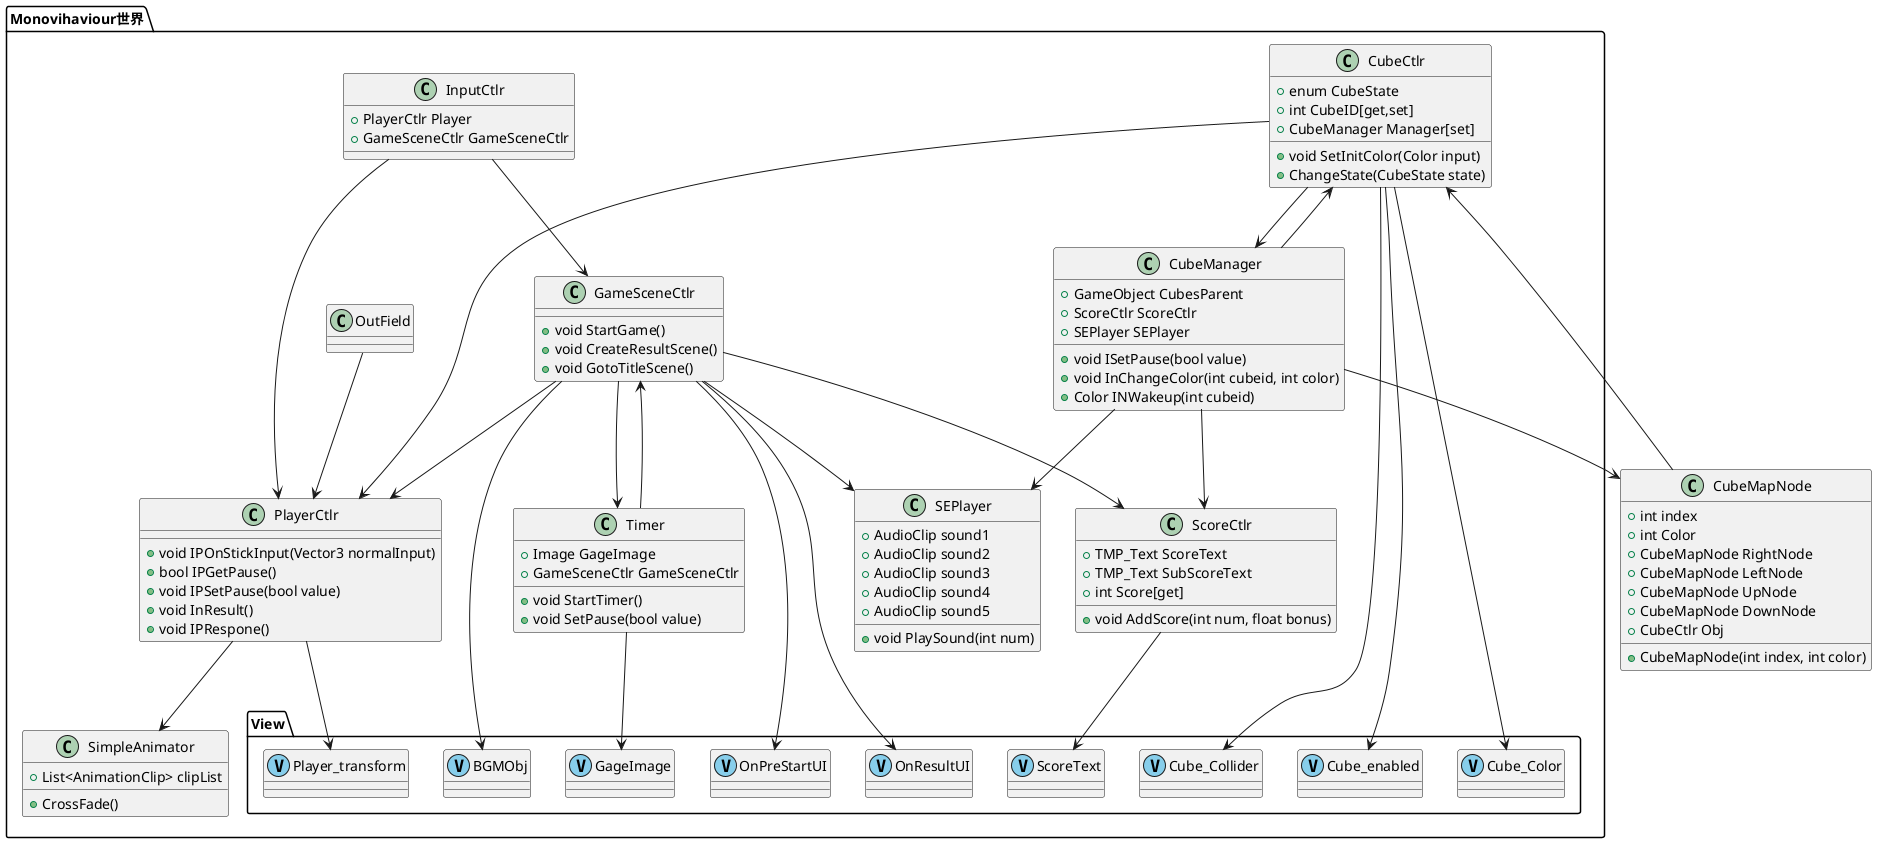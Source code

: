 @startuml u1w-design

package Monovihaviour世界
{
class CubeCtlr
{
    +enum CubeState
    +void SetInitColor(Color input)
    +ChangeState(CubeState state)
    +int CubeID[get,set]
    +CubeManager Manager[set]
}

class CubeManager
{
    +void ISetPause(bool value)
    +void InChangeColor(int cubeid, int color)
    +Color INWakeup(int cubeid)
    +GameObject CubesParent
    +ScoreCtlr ScoreCtlr
    +SEPlayer SEPlayer
}

class GameSceneCtlr
{
    +void StartGame()
    +void CreateResultScene()
    +void GotoTitleScene()
}

class InputCtlr
{
    +PlayerCtlr Player
    +GameSceneCtlr GameSceneCtlr
}

class OutField

class PlayerCtlr
{
    +void IPOnStickInput(Vector3 normalInput)
    +bool IPGetPause()
    +void IPSetPause(bool value)
    +void InResult()
    +void IPRespone()
}

class ScoreCtlr
{
    +void AddScore(int num, float bonus)
    +TMP_Text ScoreText
    +TMP_Text SubScoreText
    +int Score[get]
}

class SEPlayer
{
    +void PlaySound(int num)
    +AudioClip sound1
    +AudioClip sound2
    +AudioClip sound3
    +AudioClip sound4
    +AudioClip sound5
}

class SimpleAnimator
{
    +CrossFade()
    +List<AnimationClip> clipList
}

class Timer
{
    +void StartTimer()
    +void SetPause(bool value)
    +Image GageImage
    +GameSceneCtlr GameSceneCtlr
}

'class TitleAnimation
'class TitleSceneCtlr
'{
'    +void GoToGameMain()
'}
package View
{
class Player_transform << (V,SkyBlue) >>
class ScoreText << (V,SkyBlue) >>
class Cube_Color << (V,SkyBlue) >>
class Cube_Collider << (V,SkyBlue) >>
class Cube_enabled << (V,SkyBlue) >>
class OnPreStartUI << (V,SkyBlue) >>
class OnResultUI << (V,SkyBlue) >>
class BGMObj << (V,SkyBlue) >>
class GageImage << (V,SkyBlue) >>
}
}

class CubeMapNode
{
    +CubeMapNode(int index, int color)
    +int index
    +int Color
    +CubeMapNode RightNode
    +CubeMapNode LeftNode
    +CubeMapNode UpNode
    +CubeMapNode DownNode
    +CubeCtlr Obj
}

CubeCtlr --> Cube_Color
CubeCtlr --> Cube_Collider
CubeCtlr --> Cube_enabled
CubeCtlr --> CubeManager
CubeCtlr --> PlayerCtlr

CubeManager --> ScoreCtlr
CubeManager --> SEPlayer
CubeManager --> CubeMapNode
CubeManager --> CubeCtlr

CubeMapNode --> CubeCtlr

GameSceneCtlr --> PlayerCtlr
GameSceneCtlr --> Timer
GameSceneCtlr --> ScoreCtlr
GameSceneCtlr --> OnPreStartUI
GameSceneCtlr --> OnResultUI
GameSceneCtlr --> SEPlayer
GameSceneCtlr --> BGMObj

InputCtlr --> GameSceneCtlr
InputCtlr --> PlayerCtlr

OutField --> PlayerCtlr

PlayerCtlr --> SimpleAnimator
PlayerCtlr --> Player_transform

ScoreCtlr --> ScoreText

Timer --> GageImage
Timer --> GameSceneCtlr

@enduml

@startuml newer-design

package Monovihaviour世界
{
class CubeCtlr
{
    +enum CubeState
    +void SetColor(Color input)
    +ChangeState(CubeState state)
    +int CubeID[get,set]
    +ICubeManager Manager[set]
}

interface ICubeManager
{
    +void InCubeTrigger(int cibeid)
    +Color InWakeup(int cubeid)
}

class CubeManager
{
    +void InCubeTrigger(int cubeid)
    +Color INWakeup(int cubeid)
    +GameObject CubesParent
    +ScoreCtlr ScoreCtlr
    +SEPlayer SEPlayer
}

class GameSceneCtlr
{
    +void StartGame()
    +void CreateResultScene()
    +void GotoTitleScene()
}

class InputCtlr
{
    +PlayerCtlr Player
    +GameSceneCtlr GameSceneCtlr
}

class OutField

class PlayerCtlr
{
    +void IPOnStickInput(Vector3 normalInput)
    +bool IPGetPause()
    +void IPSetPause(bool value)
    +void InResult()
    +void IPRespone()
}

class ScoreCtlr
{
    +void AddScore(int num, float bonus)
    +TMP_Text ScoreText
    +TMP_Text SubScoreText
    +int Score[get]
}

class SEPlayer
{
    +void PlaySound(int num)
    +AudioClip sound1
    +AudioClip sound2
    +AudioClip sound3
    +AudioClip sound4
    +AudioClip sound5
}

class SimpleAnimator
{
    +CrossFade()
    +List<AnimationClip> clipList
}

class TimePresenter
{
    +TimeUpdate()
    +Image GageImage
}

'class TitleAnimation
'class TitleSceneCtlr
'{
'    +void GoToGameMain()
'}
package View
{
class Player_transform << (V,SkyBlue) >>
class ScoreText << (V,SkyBlue) >>
class Cube_Color << (V,SkyBlue) >>
class Cube_Collider << (V,SkyBlue) >>
class Cube_enabled << (V,SkyBlue) >>
class OnPreStartUI << (V,SkyBlue) >>
class OnResultUI << (V,SkyBlue) >>
class BGMObj << (V,SkyBlue) >>
class GageImage << (V,SkyBlue) >>
}
}

class CubeColor
{
    +Color
    +Color TransColor()
    +Color TransWarnColor()
    +Color ResetColor()
}

class CubeMapNode
{
    +CubeMapNode(int index, int color)
    +int index
    +CubeColor CubeColor
    +CubeMapNode RightNode
    +CubeMapNode LeftNode
    +CubeMapNode UpNode
    +CubeMapNode DownNode
    +CubeCtlr Obj
}

CubeCtlr --> Cube_Color
CubeCtlr --> Cube_Collider
CubeCtlr --> Cube_enabled
CubeCtlr --> ICubeManager
CubeCtlr --> PlayerCtlr

ICubeManager <|.. CubeManager

CubeManager --> ScoreCtlr
CubeManager --> SEPlayer
CubeManager --> CubeMapNode
CubeManager --> CubeCtlr

CubeMapNode --> CubeCtlr
CubeMapNode --> CubeColor

GameSceneCtlr --> PlayerCtlr
GameSceneCtlr --> TimePresenter
GameSceneCtlr --> ScoreCtlr
GameSceneCtlr --> OnPreStartUI
GameSceneCtlr --> OnResultUI
GameSceneCtlr --> SEPlayer
GameSceneCtlr --> BGMObj

InputCtlr --> GameSceneCtlr
InputCtlr --> PlayerCtlr

OutField --> PlayerCtlr

PlayerCtlr --> SimpleAnimator
PlayerCtlr --> Player_transform

ScoreCtlr --> ScoreText

TimePresenter --> GageImage

@enduml